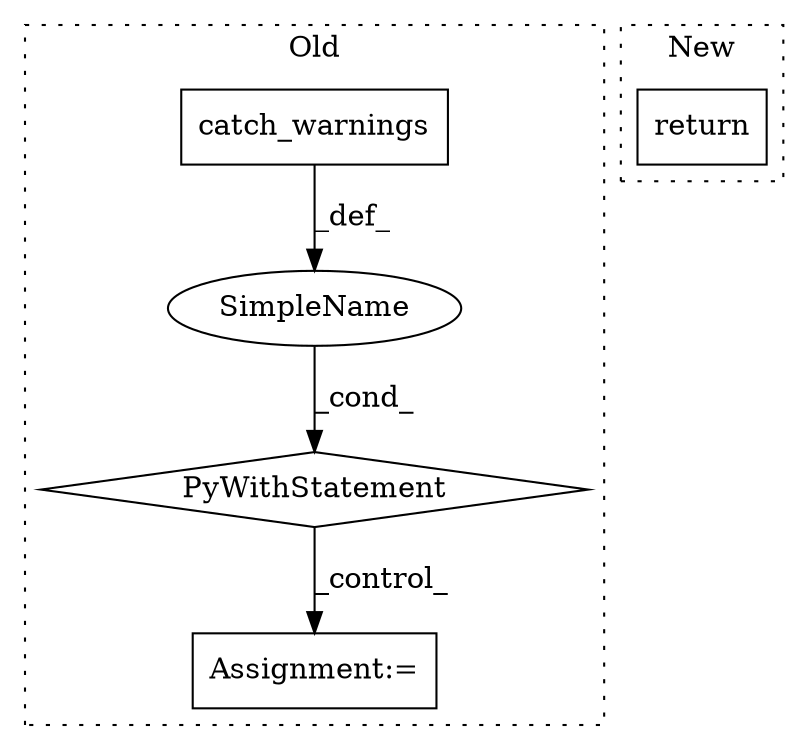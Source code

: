 digraph G {
subgraph cluster0 {
1 [label="catch_warnings" a="32" s="1198" l="16" shape="box"];
3 [label="PyWithStatement" a="104" s="1179,1214" l="10,2" shape="diamond"];
4 [label="Assignment:=" a="7" s="1281" l="1" shape="box"];
5 [label="SimpleName" a="42" s="" l="" shape="ellipse"];
label = "Old";
style="dotted";
}
subgraph cluster1 {
2 [label="return" a="41" s="1393" l="7" shape="box"];
label = "New";
style="dotted";
}
1 -> 5 [label="_def_"];
3 -> 4 [label="_control_"];
5 -> 3 [label="_cond_"];
}